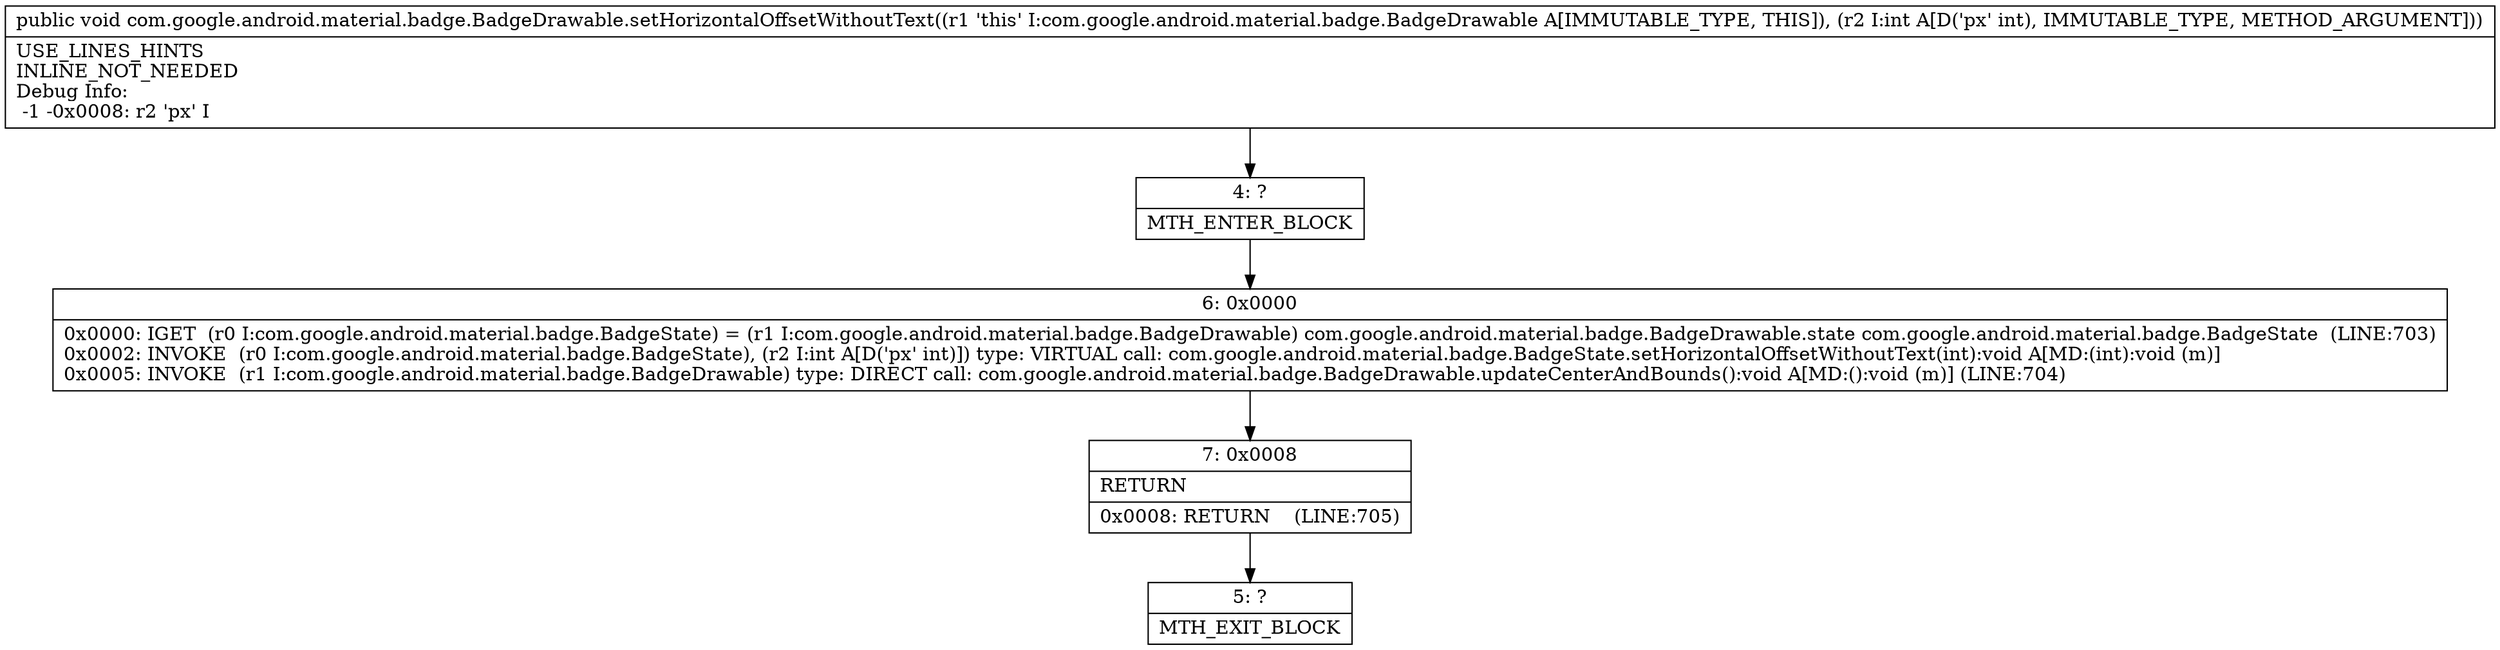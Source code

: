 digraph "CFG forcom.google.android.material.badge.BadgeDrawable.setHorizontalOffsetWithoutText(I)V" {
Node_4 [shape=record,label="{4\:\ ?|MTH_ENTER_BLOCK\l}"];
Node_6 [shape=record,label="{6\:\ 0x0000|0x0000: IGET  (r0 I:com.google.android.material.badge.BadgeState) = (r1 I:com.google.android.material.badge.BadgeDrawable) com.google.android.material.badge.BadgeDrawable.state com.google.android.material.badge.BadgeState  (LINE:703)\l0x0002: INVOKE  (r0 I:com.google.android.material.badge.BadgeState), (r2 I:int A[D('px' int)]) type: VIRTUAL call: com.google.android.material.badge.BadgeState.setHorizontalOffsetWithoutText(int):void A[MD:(int):void (m)]\l0x0005: INVOKE  (r1 I:com.google.android.material.badge.BadgeDrawable) type: DIRECT call: com.google.android.material.badge.BadgeDrawable.updateCenterAndBounds():void A[MD:():void (m)] (LINE:704)\l}"];
Node_7 [shape=record,label="{7\:\ 0x0008|RETURN\l|0x0008: RETURN    (LINE:705)\l}"];
Node_5 [shape=record,label="{5\:\ ?|MTH_EXIT_BLOCK\l}"];
MethodNode[shape=record,label="{public void com.google.android.material.badge.BadgeDrawable.setHorizontalOffsetWithoutText((r1 'this' I:com.google.android.material.badge.BadgeDrawable A[IMMUTABLE_TYPE, THIS]), (r2 I:int A[D('px' int), IMMUTABLE_TYPE, METHOD_ARGUMENT]))  | USE_LINES_HINTS\lINLINE_NOT_NEEDED\lDebug Info:\l  \-1 \-0x0008: r2 'px' I\l}"];
MethodNode -> Node_4;Node_4 -> Node_6;
Node_6 -> Node_7;
Node_7 -> Node_5;
}

